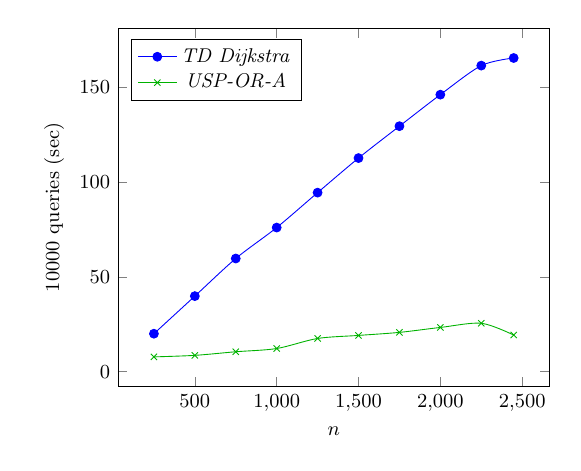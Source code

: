 \tikzstyle{textstyle}=[font=\fontsize{9}{9}\selectfont]
\begin{tikzpicture}[textstyle, scale=0.8]
    \begin{axis}[
        xlabel={$n$},
        ylabel={$10000$ queries (sec)},
		legend pos=north west
        ]
        
    \addplot[smooth,mark=*,color=blue] plot coordinates {
		(250,20.0)
		(500,39.8)
		(750,59.6)
		(1000,75.9)
		(1250,94.3)
		(1500,112.5)
		(1750,129.3)
		(2000,145.9)
		(2250,161.2)
		(2448,165.2)
    };
    \addlegendentry{\textit{TD Dijkstra}}
    
    \addplot[smooth,mark=x,color=green!70!black] plot coordinates {
		(250,7.8)
		(500,8.6)
		(750,10.5)
		(1000,12.2)
		(1250,17.5)
		(1500,19.1)
		(1750,20.7)
		(2000,23.3)
		(2250,25.5)
		(2448,19.3)
    };
    \addlegendentry{\textit{USP-OR-A}}
    
    \end{axis}
\end{tikzpicture}
